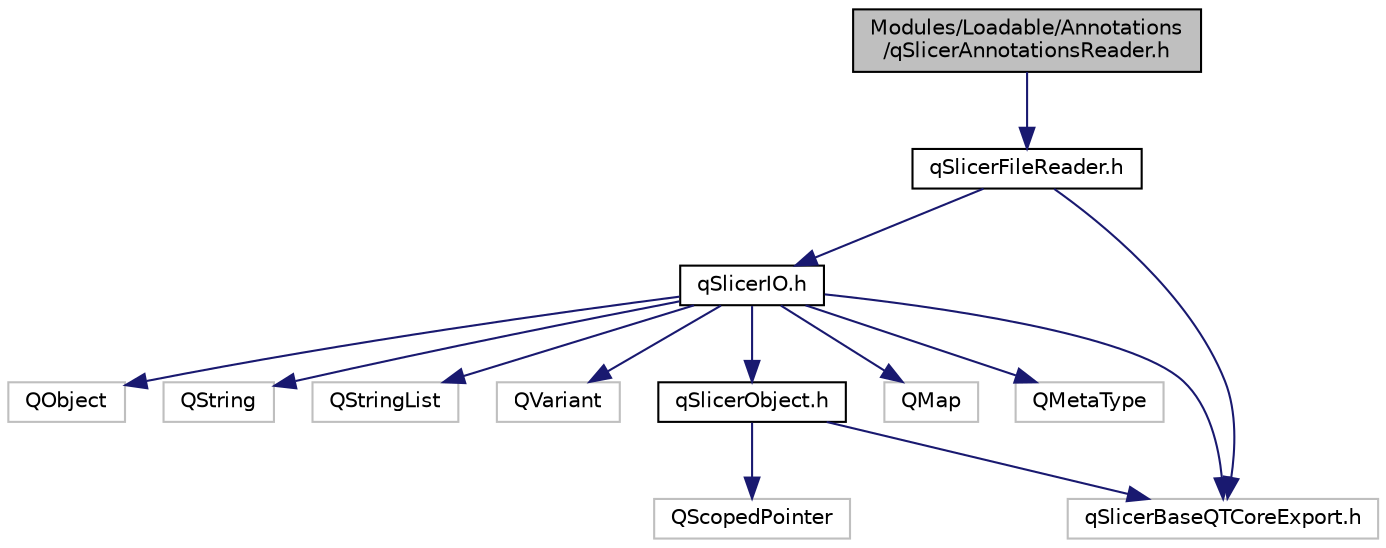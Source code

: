 digraph "Modules/Loadable/Annotations/qSlicerAnnotationsReader.h"
{
  bgcolor="transparent";
  edge [fontname="Helvetica",fontsize="10",labelfontname="Helvetica",labelfontsize="10"];
  node [fontname="Helvetica",fontsize="10",shape=record];
  Node0 [label="Modules/Loadable/Annotations\l/qSlicerAnnotationsReader.h",height=0.2,width=0.4,color="black", fillcolor="grey75", style="filled", fontcolor="black"];
  Node0 -> Node1 [color="midnightblue",fontsize="10",style="solid",fontname="Helvetica"];
  Node1 [label="qSlicerFileReader.h",height=0.2,width=0.4,color="black",URL="$qSlicerFileReader_8h.html"];
  Node1 -> Node2 [color="midnightblue",fontsize="10",style="solid",fontname="Helvetica"];
  Node2 [label="qSlicerIO.h",height=0.2,width=0.4,color="black",URL="$qSlicerIO_8h.html"];
  Node2 -> Node3 [color="midnightblue",fontsize="10",style="solid",fontname="Helvetica"];
  Node3 [label="QMap",height=0.2,width=0.4,color="grey75"];
  Node2 -> Node4 [color="midnightblue",fontsize="10",style="solid",fontname="Helvetica"];
  Node4 [label="QMetaType",height=0.2,width=0.4,color="grey75"];
  Node2 -> Node5 [color="midnightblue",fontsize="10",style="solid",fontname="Helvetica"];
  Node5 [label="QObject",height=0.2,width=0.4,color="grey75"];
  Node2 -> Node6 [color="midnightblue",fontsize="10",style="solid",fontname="Helvetica"];
  Node6 [label="QString",height=0.2,width=0.4,color="grey75"];
  Node2 -> Node7 [color="midnightblue",fontsize="10",style="solid",fontname="Helvetica"];
  Node7 [label="QStringList",height=0.2,width=0.4,color="grey75"];
  Node2 -> Node8 [color="midnightblue",fontsize="10",style="solid",fontname="Helvetica"];
  Node8 [label="QVariant",height=0.2,width=0.4,color="grey75"];
  Node2 -> Node9 [color="midnightblue",fontsize="10",style="solid",fontname="Helvetica"];
  Node9 [label="qSlicerBaseQTCoreExport.h",height=0.2,width=0.4,color="grey75"];
  Node2 -> Node10 [color="midnightblue",fontsize="10",style="solid",fontname="Helvetica"];
  Node10 [label="qSlicerObject.h",height=0.2,width=0.4,color="black",URL="$qSlicerObject_8h.html"];
  Node10 -> Node11 [color="midnightblue",fontsize="10",style="solid",fontname="Helvetica"];
  Node11 [label="QScopedPointer",height=0.2,width=0.4,color="grey75"];
  Node10 -> Node9 [color="midnightblue",fontsize="10",style="solid",fontname="Helvetica"];
  Node1 -> Node9 [color="midnightblue",fontsize="10",style="solid",fontname="Helvetica"];
}
